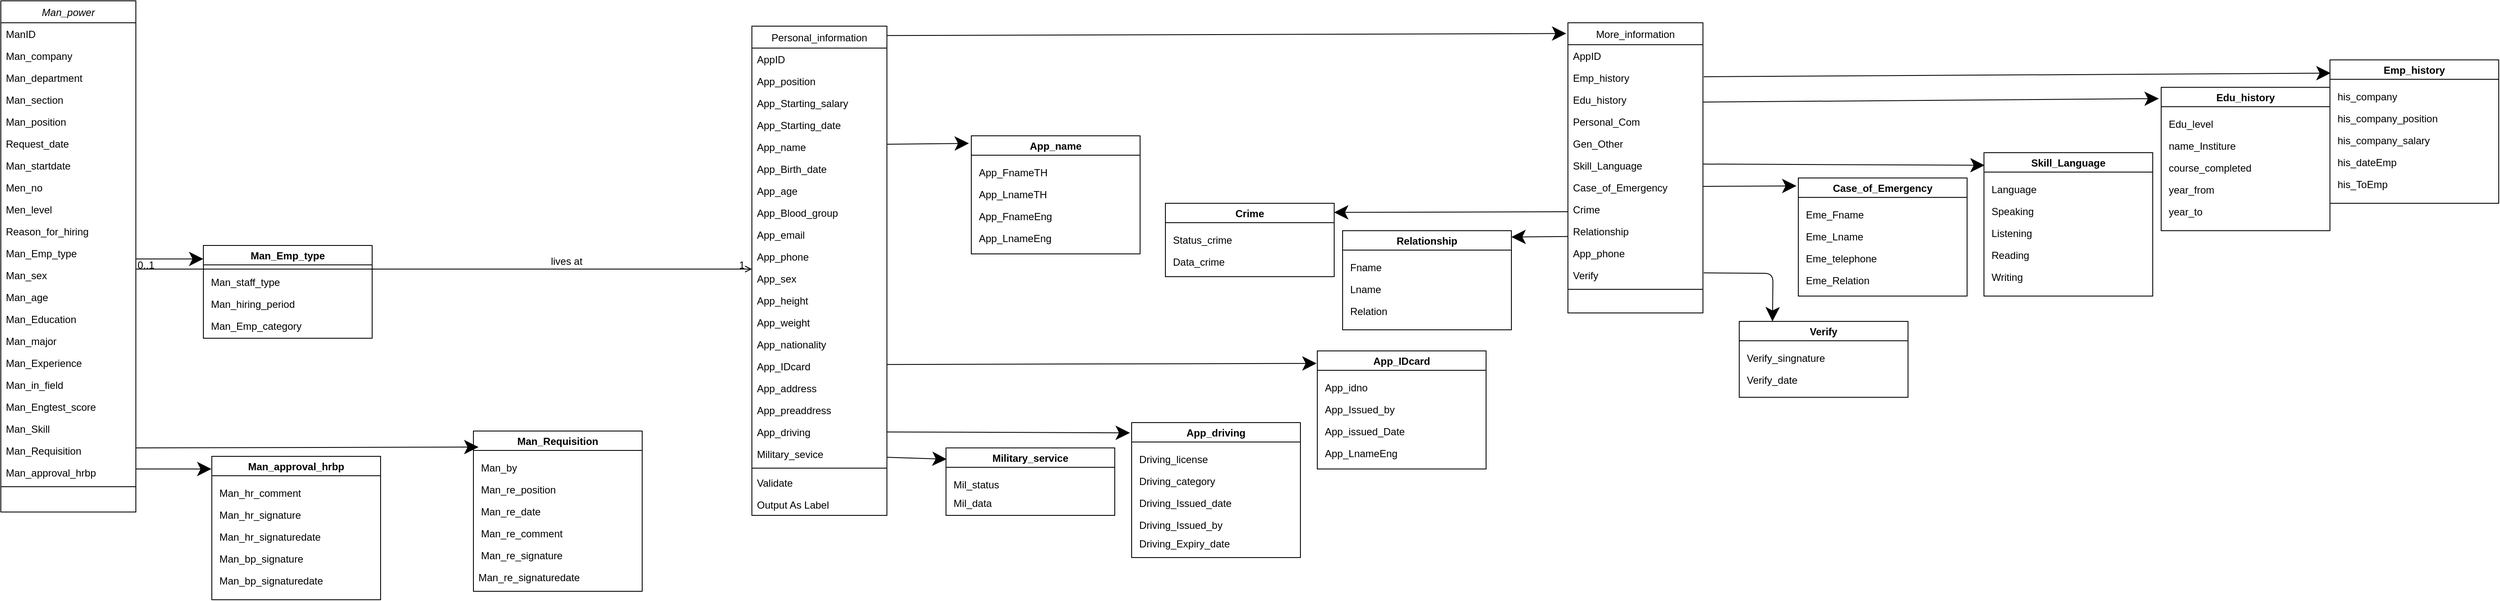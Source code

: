 <mxfile version="15.3.5" type="github"><diagram id="C5RBs43oDa-KdzZeNtuy" name="Page-1"><mxGraphModel dx="1483" dy="827" grid="1" gridSize="10" guides="1" tooltips="1" connect="1" arrows="1" fold="1" page="1" pageScale="1" pageWidth="827" pageHeight="1169" math="0" shadow="0"><root><mxCell id="WIyWlLk6GJQsqaUBKTNV-0"/><mxCell id="WIyWlLk6GJQsqaUBKTNV-1" parent="WIyWlLk6GJQsqaUBKTNV-0"/><mxCell id="zkfFHV4jXpPFQw0GAbJ--0" value="Man_power" style="swimlane;fontStyle=2;align=center;verticalAlign=top;childLayout=stackLayout;horizontal=1;startSize=26;horizontalStack=0;resizeParent=1;resizeLast=0;collapsible=1;marginBottom=0;rounded=0;shadow=0;strokeWidth=1;" parent="WIyWlLk6GJQsqaUBKTNV-1" vertex="1"><mxGeometry x="50" y="30" width="160" height="606" as="geometry"><mxRectangle x="230" y="140" width="160" height="26" as="alternateBounds"/></mxGeometry></mxCell><mxCell id="zkfFHV4jXpPFQw0GAbJ--1" value="ManID" style="text;align=left;verticalAlign=top;spacingLeft=4;spacingRight=4;overflow=hidden;rotatable=0;points=[[0,0.5],[1,0.5]];portConstraint=eastwest;" parent="zkfFHV4jXpPFQw0GAbJ--0" vertex="1"><mxGeometry y="26" width="160" height="26" as="geometry"/></mxCell><mxCell id="W8ViM3ZBRIf40E1-OJ4E-3" value="Man_company" style="text;align=left;verticalAlign=top;spacingLeft=4;spacingRight=4;overflow=hidden;rotatable=0;points=[[0,0.5],[1,0.5]];portConstraint=eastwest;rounded=0;shadow=0;html=0;" vertex="1" parent="zkfFHV4jXpPFQw0GAbJ--0"><mxGeometry y="52" width="160" height="26" as="geometry"/></mxCell><mxCell id="W8ViM3ZBRIf40E1-OJ4E-8" value="Man_department" style="text;align=left;verticalAlign=top;spacingLeft=4;spacingRight=4;overflow=hidden;rotatable=0;points=[[0,0.5],[1,0.5]];portConstraint=eastwest;rounded=0;shadow=0;html=0;" vertex="1" parent="zkfFHV4jXpPFQw0GAbJ--0"><mxGeometry y="78" width="160" height="26" as="geometry"/></mxCell><mxCell id="W8ViM3ZBRIf40E1-OJ4E-7" value="Man_section" style="text;align=left;verticalAlign=top;spacingLeft=4;spacingRight=4;overflow=hidden;rotatable=0;points=[[0,0.5],[1,0.5]];portConstraint=eastwest;rounded=0;shadow=0;html=0;" vertex="1" parent="zkfFHV4jXpPFQw0GAbJ--0"><mxGeometry y="104" width="160" height="26" as="geometry"/></mxCell><mxCell id="W8ViM3ZBRIf40E1-OJ4E-6" value="Man_position" style="text;align=left;verticalAlign=top;spacingLeft=4;spacingRight=4;overflow=hidden;rotatable=0;points=[[0,0.5],[1,0.5]];portConstraint=eastwest;rounded=0;shadow=0;html=0;" vertex="1" parent="zkfFHV4jXpPFQw0GAbJ--0"><mxGeometry y="130" width="160" height="26" as="geometry"/></mxCell><mxCell id="W8ViM3ZBRIf40E1-OJ4E-5" value="Request_date" style="text;align=left;verticalAlign=top;spacingLeft=4;spacingRight=4;overflow=hidden;rotatable=0;points=[[0,0.5],[1,0.5]];portConstraint=eastwest;rounded=0;shadow=0;html=0;" vertex="1" parent="zkfFHV4jXpPFQw0GAbJ--0"><mxGeometry y="156" width="160" height="26" as="geometry"/></mxCell><mxCell id="W8ViM3ZBRIf40E1-OJ4E-4" value="Man_startdate" style="text;align=left;verticalAlign=top;spacingLeft=4;spacingRight=4;overflow=hidden;rotatable=0;points=[[0,0.5],[1,0.5]];portConstraint=eastwest;rounded=0;shadow=0;html=0;" vertex="1" parent="zkfFHV4jXpPFQw0GAbJ--0"><mxGeometry y="182" width="160" height="26" as="geometry"/></mxCell><mxCell id="zkfFHV4jXpPFQw0GAbJ--2" value="Men_no" style="text;align=left;verticalAlign=top;spacingLeft=4;spacingRight=4;overflow=hidden;rotatable=0;points=[[0,0.5],[1,0.5]];portConstraint=eastwest;rounded=0;shadow=0;html=0;" parent="zkfFHV4jXpPFQw0GAbJ--0" vertex="1"><mxGeometry y="208" width="160" height="26" as="geometry"/></mxCell><mxCell id="W8ViM3ZBRIf40E1-OJ4E-1" value="Men_level" style="text;align=left;verticalAlign=top;spacingLeft=4;spacingRight=4;overflow=hidden;rotatable=0;points=[[0,0.5],[1,0.5]];portConstraint=eastwest;rounded=0;shadow=0;html=0;" vertex="1" parent="zkfFHV4jXpPFQw0GAbJ--0"><mxGeometry y="234" width="160" height="26" as="geometry"/></mxCell><mxCell id="W8ViM3ZBRIf40E1-OJ4E-2" value="Reason_for_hiring" style="text;align=left;verticalAlign=top;spacingLeft=4;spacingRight=4;overflow=hidden;rotatable=0;points=[[0,0.5],[1,0.5]];portConstraint=eastwest;rounded=0;shadow=0;html=0;" vertex="1" parent="zkfFHV4jXpPFQw0GAbJ--0"><mxGeometry y="260" width="160" height="26" as="geometry"/></mxCell><mxCell id="W8ViM3ZBRIf40E1-OJ4E-0" value="Man_Emp_type" style="text;align=left;verticalAlign=top;spacingLeft=4;spacingRight=4;overflow=hidden;rotatable=0;points=[[0,0.5],[1,0.5]];portConstraint=eastwest;rounded=0;shadow=0;html=0;" vertex="1" parent="zkfFHV4jXpPFQw0GAbJ--0"><mxGeometry y="286" width="160" height="26" as="geometry"/></mxCell><mxCell id="W8ViM3ZBRIf40E1-OJ4E-25" value="Man_sex" style="text;align=left;verticalAlign=top;spacingLeft=4;spacingRight=4;overflow=hidden;rotatable=0;points=[[0,0.5],[1,0.5]];portConstraint=eastwest;rounded=0;shadow=0;html=0;" vertex="1" parent="zkfFHV4jXpPFQw0GAbJ--0"><mxGeometry y="312" width="160" height="26" as="geometry"/></mxCell><mxCell id="W8ViM3ZBRIf40E1-OJ4E-24" value="Man_age" style="text;align=left;verticalAlign=top;spacingLeft=4;spacingRight=4;overflow=hidden;rotatable=0;points=[[0,0.5],[1,0.5]];portConstraint=eastwest;rounded=0;shadow=0;html=0;" vertex="1" parent="zkfFHV4jXpPFQw0GAbJ--0"><mxGeometry y="338" width="160" height="26" as="geometry"/></mxCell><mxCell id="W8ViM3ZBRIf40E1-OJ4E-23" value="Man_Education" style="text;align=left;verticalAlign=top;spacingLeft=4;spacingRight=4;overflow=hidden;rotatable=0;points=[[0,0.5],[1,0.5]];portConstraint=eastwest;rounded=0;shadow=0;html=0;" vertex="1" parent="zkfFHV4jXpPFQw0GAbJ--0"><mxGeometry y="364" width="160" height="26" as="geometry"/></mxCell><mxCell id="W8ViM3ZBRIf40E1-OJ4E-22" value="Man_major" style="text;align=left;verticalAlign=top;spacingLeft=4;spacingRight=4;overflow=hidden;rotatable=0;points=[[0,0.5],[1,0.5]];portConstraint=eastwest;rounded=0;shadow=0;html=0;" vertex="1" parent="zkfFHV4jXpPFQw0GAbJ--0"><mxGeometry y="390" width="160" height="26" as="geometry"/></mxCell><mxCell id="W8ViM3ZBRIf40E1-OJ4E-29" value="Man_Experience" style="text;align=left;verticalAlign=top;spacingLeft=4;spacingRight=4;overflow=hidden;rotatable=0;points=[[0,0.5],[1,0.5]];portConstraint=eastwest;rounded=0;shadow=0;html=0;" vertex="1" parent="zkfFHV4jXpPFQw0GAbJ--0"><mxGeometry y="416" width="160" height="26" as="geometry"/></mxCell><mxCell id="W8ViM3ZBRIf40E1-OJ4E-28" value="Man_in_field" style="text;align=left;verticalAlign=top;spacingLeft=4;spacingRight=4;overflow=hidden;rotatable=0;points=[[0,0.5],[1,0.5]];portConstraint=eastwest;rounded=0;shadow=0;html=0;" vertex="1" parent="zkfFHV4jXpPFQw0GAbJ--0"><mxGeometry y="442" width="160" height="26" as="geometry"/></mxCell><mxCell id="W8ViM3ZBRIf40E1-OJ4E-27" value="Man_Engtest_score" style="text;align=left;verticalAlign=top;spacingLeft=4;spacingRight=4;overflow=hidden;rotatable=0;points=[[0,0.5],[1,0.5]];portConstraint=eastwest;rounded=0;shadow=0;html=0;" vertex="1" parent="zkfFHV4jXpPFQw0GAbJ--0"><mxGeometry y="468" width="160" height="26" as="geometry"/></mxCell><mxCell id="W8ViM3ZBRIf40E1-OJ4E-26" value="Man_Skill" style="text;align=left;verticalAlign=top;spacingLeft=4;spacingRight=4;overflow=hidden;rotatable=0;points=[[0,0.5],[1,0.5]];portConstraint=eastwest;rounded=0;shadow=0;html=0;" vertex="1" parent="zkfFHV4jXpPFQw0GAbJ--0"><mxGeometry y="494" width="160" height="26" as="geometry"/></mxCell><mxCell id="W8ViM3ZBRIf40E1-OJ4E-21" value="Man_Requisition" style="text;align=left;verticalAlign=top;spacingLeft=4;spacingRight=4;overflow=hidden;rotatable=0;points=[[0,0.5],[1,0.5]];portConstraint=eastwest;rounded=0;shadow=0;html=0;" vertex="1" parent="zkfFHV4jXpPFQw0GAbJ--0"><mxGeometry y="520" width="160" height="26" as="geometry"/></mxCell><mxCell id="zkfFHV4jXpPFQw0GAbJ--3" value="Man_approval_hrbp" style="text;align=left;verticalAlign=top;spacingLeft=4;spacingRight=4;overflow=hidden;rotatable=0;points=[[0,0.5],[1,0.5]];portConstraint=eastwest;rounded=0;shadow=0;html=0;" parent="zkfFHV4jXpPFQw0GAbJ--0" vertex="1"><mxGeometry y="546" width="160" height="26" as="geometry"/></mxCell><mxCell id="zkfFHV4jXpPFQw0GAbJ--4" value="" style="line;html=1;strokeWidth=1;align=left;verticalAlign=middle;spacingTop=-1;spacingLeft=3;spacingRight=3;rotatable=0;labelPosition=right;points=[];portConstraint=eastwest;" parent="zkfFHV4jXpPFQw0GAbJ--0" vertex="1"><mxGeometry y="572" width="160" height="8" as="geometry"/></mxCell><mxCell id="zkfFHV4jXpPFQw0GAbJ--17" value="Personal_information" style="swimlane;fontStyle=0;align=center;verticalAlign=top;childLayout=stackLayout;horizontal=1;startSize=26;horizontalStack=0;resizeParent=1;resizeLast=0;collapsible=1;marginBottom=0;rounded=0;shadow=0;strokeWidth=1;" parent="WIyWlLk6GJQsqaUBKTNV-1" vertex="1"><mxGeometry x="940" y="60" width="160" height="580" as="geometry"><mxRectangle x="550" y="140" width="160" height="26" as="alternateBounds"/></mxGeometry></mxCell><mxCell id="zkfFHV4jXpPFQw0GAbJ--18" value="AppID" style="text;align=left;verticalAlign=top;spacingLeft=4;spacingRight=4;overflow=hidden;rotatable=0;points=[[0,0.5],[1,0.5]];portConstraint=eastwest;" parent="zkfFHV4jXpPFQw0GAbJ--17" vertex="1"><mxGeometry y="26" width="160" height="26" as="geometry"/></mxCell><mxCell id="zkfFHV4jXpPFQw0GAbJ--19" value="App_position" style="text;align=left;verticalAlign=top;spacingLeft=4;spacingRight=4;overflow=hidden;rotatable=0;points=[[0,0.5],[1,0.5]];portConstraint=eastwest;rounded=0;shadow=0;html=0;" parent="zkfFHV4jXpPFQw0GAbJ--17" vertex="1"><mxGeometry y="52" width="160" height="26" as="geometry"/></mxCell><mxCell id="zkfFHV4jXpPFQw0GAbJ--20" value="App_Starting_salary" style="text;align=left;verticalAlign=top;spacingLeft=4;spacingRight=4;overflow=hidden;rotatable=0;points=[[0,0.5],[1,0.5]];portConstraint=eastwest;rounded=0;shadow=0;html=0;" parent="zkfFHV4jXpPFQw0GAbJ--17" vertex="1"><mxGeometry y="78" width="160" height="26" as="geometry"/></mxCell><mxCell id="W8ViM3ZBRIf40E1-OJ4E-74" value="App_Starting_date" style="text;align=left;verticalAlign=top;spacingLeft=4;spacingRight=4;overflow=hidden;rotatable=0;points=[[0,0.5],[1,0.5]];portConstraint=eastwest;rounded=0;shadow=0;html=0;" vertex="1" parent="zkfFHV4jXpPFQw0GAbJ--17"><mxGeometry y="104" width="160" height="26" as="geometry"/></mxCell><mxCell id="W8ViM3ZBRIf40E1-OJ4E-77" value="App_name" style="text;align=left;verticalAlign=top;spacingLeft=4;spacingRight=4;overflow=hidden;rotatable=0;points=[[0,0.5],[1,0.5]];portConstraint=eastwest;rounded=0;shadow=0;html=0;" vertex="1" parent="zkfFHV4jXpPFQw0GAbJ--17"><mxGeometry y="130" width="160" height="26" as="geometry"/></mxCell><mxCell id="W8ViM3ZBRIf40E1-OJ4E-76" value="App_Birth_date" style="text;align=left;verticalAlign=top;spacingLeft=4;spacingRight=4;overflow=hidden;rotatable=0;points=[[0,0.5],[1,0.5]];portConstraint=eastwest;rounded=0;shadow=0;html=0;" vertex="1" parent="zkfFHV4jXpPFQw0GAbJ--17"><mxGeometry y="156" width="160" height="26" as="geometry"/></mxCell><mxCell id="W8ViM3ZBRIf40E1-OJ4E-75" value="App_age" style="text;align=left;verticalAlign=top;spacingLeft=4;spacingRight=4;overflow=hidden;rotatable=0;points=[[0,0.5],[1,0.5]];portConstraint=eastwest;rounded=0;shadow=0;html=0;" vertex="1" parent="zkfFHV4jXpPFQw0GAbJ--17"><mxGeometry y="182" width="160" height="26" as="geometry"/></mxCell><mxCell id="W8ViM3ZBRIf40E1-OJ4E-73" value="App_Blood_group" style="text;align=left;verticalAlign=top;spacingLeft=4;spacingRight=4;overflow=hidden;rotatable=0;points=[[0,0.5],[1,0.5]];portConstraint=eastwest;rounded=0;shadow=0;html=0;" vertex="1" parent="zkfFHV4jXpPFQw0GAbJ--17"><mxGeometry y="208" width="160" height="26" as="geometry"/></mxCell><mxCell id="zkfFHV4jXpPFQw0GAbJ--21" value="App_email" style="text;align=left;verticalAlign=top;spacingLeft=4;spacingRight=4;overflow=hidden;rotatable=0;points=[[0,0.5],[1,0.5]];portConstraint=eastwest;rounded=0;shadow=0;html=0;" parent="zkfFHV4jXpPFQw0GAbJ--17" vertex="1"><mxGeometry y="234" width="160" height="26" as="geometry"/></mxCell><mxCell id="W8ViM3ZBRIf40E1-OJ4E-88" value="App_phone" style="text;align=left;verticalAlign=top;spacingLeft=4;spacingRight=4;overflow=hidden;rotatable=0;points=[[0,0.5],[1,0.5]];portConstraint=eastwest;rounded=0;shadow=0;html=0;" vertex="1" parent="zkfFHV4jXpPFQw0GAbJ--17"><mxGeometry y="260" width="160" height="26" as="geometry"/></mxCell><mxCell id="W8ViM3ZBRIf40E1-OJ4E-87" value="App_sex" style="text;align=left;verticalAlign=top;spacingLeft=4;spacingRight=4;overflow=hidden;rotatable=0;points=[[0,0.5],[1,0.5]];portConstraint=eastwest;rounded=0;shadow=0;html=0;" vertex="1" parent="zkfFHV4jXpPFQw0GAbJ--17"><mxGeometry y="286" width="160" height="26" as="geometry"/></mxCell><mxCell id="W8ViM3ZBRIf40E1-OJ4E-89" value="App_height" style="text;align=left;verticalAlign=top;spacingLeft=4;spacingRight=4;overflow=hidden;rotatable=0;points=[[0,0.5],[1,0.5]];portConstraint=eastwest;rounded=0;shadow=0;html=0;" vertex="1" parent="zkfFHV4jXpPFQw0GAbJ--17"><mxGeometry y="312" width="160" height="26" as="geometry"/></mxCell><mxCell id="W8ViM3ZBRIf40E1-OJ4E-94" value="App_weight" style="text;align=left;verticalAlign=top;spacingLeft=4;spacingRight=4;overflow=hidden;rotatable=0;points=[[0,0.5],[1,0.5]];portConstraint=eastwest;rounded=0;shadow=0;html=0;" vertex="1" parent="zkfFHV4jXpPFQw0GAbJ--17"><mxGeometry y="338" width="160" height="26" as="geometry"/></mxCell><mxCell id="W8ViM3ZBRIf40E1-OJ4E-93" value="App_nationality" style="text;align=left;verticalAlign=top;spacingLeft=4;spacingRight=4;overflow=hidden;rotatable=0;points=[[0,0.5],[1,0.5]];portConstraint=eastwest;rounded=0;shadow=0;html=0;" vertex="1" parent="zkfFHV4jXpPFQw0GAbJ--17"><mxGeometry y="364" width="160" height="26" as="geometry"/></mxCell><mxCell id="W8ViM3ZBRIf40E1-OJ4E-92" value="App_IDcard" style="text;align=left;verticalAlign=top;spacingLeft=4;spacingRight=4;overflow=hidden;rotatable=0;points=[[0,0.5],[1,0.5]];portConstraint=eastwest;rounded=0;shadow=0;html=0;" vertex="1" parent="zkfFHV4jXpPFQw0GAbJ--17"><mxGeometry y="390" width="160" height="26" as="geometry"/></mxCell><mxCell id="W8ViM3ZBRIf40E1-OJ4E-91" value="App_address" style="text;align=left;verticalAlign=top;spacingLeft=4;spacingRight=4;overflow=hidden;rotatable=0;points=[[0,0.5],[1,0.5]];portConstraint=eastwest;rounded=0;shadow=0;html=0;" vertex="1" parent="zkfFHV4jXpPFQw0GAbJ--17"><mxGeometry y="416" width="160" height="26" as="geometry"/></mxCell><mxCell id="W8ViM3ZBRIf40E1-OJ4E-90" value="App_preaddress" style="text;align=left;verticalAlign=top;spacingLeft=4;spacingRight=4;overflow=hidden;rotatable=0;points=[[0,0.5],[1,0.5]];portConstraint=eastwest;rounded=0;shadow=0;html=0;" vertex="1" parent="zkfFHV4jXpPFQw0GAbJ--17"><mxGeometry y="442" width="160" height="26" as="geometry"/></mxCell><mxCell id="W8ViM3ZBRIf40E1-OJ4E-86" value="App_driving" style="text;align=left;verticalAlign=top;spacingLeft=4;spacingRight=4;overflow=hidden;rotatable=0;points=[[0,0.5],[1,0.5]];portConstraint=eastwest;rounded=0;shadow=0;html=0;" vertex="1" parent="zkfFHV4jXpPFQw0GAbJ--17"><mxGeometry y="468" width="160" height="26" as="geometry"/></mxCell><mxCell id="zkfFHV4jXpPFQw0GAbJ--22" value="Military_sevice" style="text;align=left;verticalAlign=top;spacingLeft=4;spacingRight=4;overflow=hidden;rotatable=0;points=[[0,0.5],[1,0.5]];portConstraint=eastwest;rounded=0;shadow=0;html=0;" parent="zkfFHV4jXpPFQw0GAbJ--17" vertex="1"><mxGeometry y="494" width="160" height="26" as="geometry"/></mxCell><mxCell id="zkfFHV4jXpPFQw0GAbJ--23" value="" style="line;html=1;strokeWidth=1;align=left;verticalAlign=middle;spacingTop=-1;spacingLeft=3;spacingRight=3;rotatable=0;labelPosition=right;points=[];portConstraint=eastwest;" parent="zkfFHV4jXpPFQw0GAbJ--17" vertex="1"><mxGeometry y="520" width="160" height="8" as="geometry"/></mxCell><mxCell id="zkfFHV4jXpPFQw0GAbJ--24" value="Validate" style="text;align=left;verticalAlign=top;spacingLeft=4;spacingRight=4;overflow=hidden;rotatable=0;points=[[0,0.5],[1,0.5]];portConstraint=eastwest;" parent="zkfFHV4jXpPFQw0GAbJ--17" vertex="1"><mxGeometry y="528" width="160" height="26" as="geometry"/></mxCell><mxCell id="zkfFHV4jXpPFQw0GAbJ--25" value="Output As Label" style="text;align=left;verticalAlign=top;spacingLeft=4;spacingRight=4;overflow=hidden;rotatable=0;points=[[0,0.5],[1,0.5]];portConstraint=eastwest;" parent="zkfFHV4jXpPFQw0GAbJ--17" vertex="1"><mxGeometry y="554" width="160" height="26" as="geometry"/></mxCell><mxCell id="zkfFHV4jXpPFQw0GAbJ--26" value="" style="endArrow=open;shadow=0;strokeWidth=1;rounded=0;endFill=1;edgeStyle=elbowEdgeStyle;elbow=vertical;" parent="WIyWlLk6GJQsqaUBKTNV-1" source="zkfFHV4jXpPFQw0GAbJ--0" target="zkfFHV4jXpPFQw0GAbJ--17" edge="1"><mxGeometry x="0.5" y="41" relative="1" as="geometry"><mxPoint x="380" y="192" as="sourcePoint"/><mxPoint x="540" y="192" as="targetPoint"/><mxPoint x="-40" y="32" as="offset"/></mxGeometry></mxCell><mxCell id="zkfFHV4jXpPFQw0GAbJ--27" value="0..1" style="resizable=0;align=left;verticalAlign=bottom;labelBackgroundColor=none;fontSize=12;" parent="zkfFHV4jXpPFQw0GAbJ--26" connectable="0" vertex="1"><mxGeometry x="-1" relative="1" as="geometry"><mxPoint y="4" as="offset"/></mxGeometry></mxCell><mxCell id="zkfFHV4jXpPFQw0GAbJ--28" value="1" style="resizable=0;align=right;verticalAlign=bottom;labelBackgroundColor=none;fontSize=12;" parent="zkfFHV4jXpPFQw0GAbJ--26" connectable="0" vertex="1"><mxGeometry x="1" relative="1" as="geometry"><mxPoint x="-7" y="4" as="offset"/></mxGeometry></mxCell><mxCell id="zkfFHV4jXpPFQw0GAbJ--29" value="lives at" style="text;html=1;resizable=0;points=[];;align=center;verticalAlign=middle;labelBackgroundColor=none;rounded=0;shadow=0;strokeWidth=1;fontSize=12;" parent="zkfFHV4jXpPFQw0GAbJ--26" vertex="1" connectable="0"><mxGeometry x="0.5" y="49" relative="1" as="geometry"><mxPoint x="-38" y="40" as="offset"/></mxGeometry></mxCell><mxCell id="W8ViM3ZBRIf40E1-OJ4E-13" value="Man_Emp_type" style="swimlane;hachureGap=4;pointerEvents=0;" vertex="1" parent="WIyWlLk6GJQsqaUBKTNV-1"><mxGeometry x="290" y="320" width="200" height="110" as="geometry"/></mxCell><mxCell id="W8ViM3ZBRIf40E1-OJ4E-14" value="Man_staff_type" style="text;align=left;verticalAlign=top;spacingLeft=4;spacingRight=4;overflow=hidden;rotatable=0;points=[[0,0.5],[1,0.5]];portConstraint=eastwest;rounded=0;shadow=0;html=0;" vertex="1" parent="W8ViM3ZBRIf40E1-OJ4E-13"><mxGeometry x="3" y="30" width="160" height="26" as="geometry"/></mxCell><mxCell id="W8ViM3ZBRIf40E1-OJ4E-16" value="Man_hiring_period" style="text;align=left;verticalAlign=top;spacingLeft=4;spacingRight=4;overflow=hidden;rotatable=0;points=[[0,0.5],[1,0.5]];portConstraint=eastwest;rounded=0;shadow=0;html=0;" vertex="1" parent="W8ViM3ZBRIf40E1-OJ4E-13"><mxGeometry x="3" y="56" width="160" height="26" as="geometry"/></mxCell><mxCell id="W8ViM3ZBRIf40E1-OJ4E-17" value="Man_Emp_category" style="text;align=left;verticalAlign=top;spacingLeft=4;spacingRight=4;overflow=hidden;rotatable=0;points=[[0,0.5],[1,0.5]];portConstraint=eastwest;rounded=0;shadow=0;html=0;" vertex="1" parent="W8ViM3ZBRIf40E1-OJ4E-13"><mxGeometry x="3" y="82" width="160" height="26" as="geometry"/></mxCell><mxCell id="W8ViM3ZBRIf40E1-OJ4E-19" value="" style="endArrow=classic;html=1;startSize=14;endSize=14;sourcePerimeterSpacing=8;targetPerimeterSpacing=8;entryX=0;entryY=0.145;entryDx=0;entryDy=0;entryPerimeter=0;" edge="1" parent="WIyWlLk6GJQsqaUBKTNV-1" target="W8ViM3ZBRIf40E1-OJ4E-13"><mxGeometry width="50" height="50" relative="1" as="geometry"><mxPoint x="210" y="336" as="sourcePoint"/><mxPoint x="260" y="286" as="targetPoint"/></mxGeometry></mxCell><mxCell id="W8ViM3ZBRIf40E1-OJ4E-30" value="Man_Requisition" style="swimlane;hachureGap=4;pointerEvents=0;" vertex="1" parent="WIyWlLk6GJQsqaUBKTNV-1"><mxGeometry x="610" y="540" width="200" height="190" as="geometry"/></mxCell><mxCell id="W8ViM3ZBRIf40E1-OJ4E-31" value="Man_by" style="text;align=left;verticalAlign=top;spacingLeft=4;spacingRight=4;overflow=hidden;rotatable=0;points=[[0,0.5],[1,0.5]];portConstraint=eastwest;rounded=0;shadow=0;html=0;" vertex="1" parent="W8ViM3ZBRIf40E1-OJ4E-30"><mxGeometry x="3" y="30" width="160" height="26" as="geometry"/></mxCell><mxCell id="W8ViM3ZBRIf40E1-OJ4E-32" value="Man_re_position" style="text;align=left;verticalAlign=top;spacingLeft=4;spacingRight=4;overflow=hidden;rotatable=0;points=[[0,0.5],[1,0.5]];portConstraint=eastwest;rounded=0;shadow=0;html=0;" vertex="1" parent="W8ViM3ZBRIf40E1-OJ4E-30"><mxGeometry x="3" y="56" width="160" height="26" as="geometry"/></mxCell><mxCell id="W8ViM3ZBRIf40E1-OJ4E-33" value="Man_re_date" style="text;align=left;verticalAlign=top;spacingLeft=4;spacingRight=4;overflow=hidden;rotatable=0;points=[[0,0.5],[1,0.5]];portConstraint=eastwest;rounded=0;shadow=0;html=0;" vertex="1" parent="W8ViM3ZBRIf40E1-OJ4E-30"><mxGeometry x="3" y="82" width="160" height="26" as="geometry"/></mxCell><mxCell id="W8ViM3ZBRIf40E1-OJ4E-34" value="Man_re_comment" style="text;align=left;verticalAlign=top;spacingLeft=4;spacingRight=4;overflow=hidden;rotatable=0;points=[[0,0.5],[1,0.5]];portConstraint=eastwest;rounded=0;shadow=0;html=0;" vertex="1" parent="W8ViM3ZBRIf40E1-OJ4E-30"><mxGeometry x="3" y="108" width="160" height="26" as="geometry"/></mxCell><mxCell id="W8ViM3ZBRIf40E1-OJ4E-35" value="Man_re_signature" style="text;align=left;verticalAlign=top;spacingLeft=4;spacingRight=4;overflow=hidden;rotatable=0;points=[[0,0.5],[1,0.5]];portConstraint=eastwest;rounded=0;shadow=0;html=0;" vertex="1" parent="W8ViM3ZBRIf40E1-OJ4E-30"><mxGeometry x="3" y="134" width="160" height="26" as="geometry"/></mxCell><mxCell id="W8ViM3ZBRIf40E1-OJ4E-36" value="Man_re_signaturedate" style="text;align=left;verticalAlign=top;spacingLeft=4;spacingRight=4;overflow=hidden;rotatable=0;points=[[0,0.5],[1,0.5]];portConstraint=eastwest;rounded=0;shadow=0;html=0;" vertex="1" parent="W8ViM3ZBRIf40E1-OJ4E-30"><mxGeometry y="160" width="160" height="26" as="geometry"/></mxCell><mxCell id="W8ViM3ZBRIf40E1-OJ4E-37" value="" style="endArrow=classic;html=1;startSize=14;endSize=14;sourcePerimeterSpacing=8;targetPerimeterSpacing=8;entryX=0.03;entryY=0.1;entryDx=0;entryDy=0;entryPerimeter=0;" edge="1" parent="WIyWlLk6GJQsqaUBKTNV-1" target="W8ViM3ZBRIf40E1-OJ4E-30"><mxGeometry width="50" height="50" relative="1" as="geometry"><mxPoint x="210" y="560.05" as="sourcePoint"/><mxPoint x="310" y="559" as="targetPoint"/></mxGeometry></mxCell><mxCell id="W8ViM3ZBRIf40E1-OJ4E-44" value="Man_approval_hrbp" style="swimlane;hachureGap=4;pointerEvents=0;" vertex="1" parent="WIyWlLk6GJQsqaUBKTNV-1"><mxGeometry x="300" y="570" width="200" height="170" as="geometry"/></mxCell><mxCell id="W8ViM3ZBRIf40E1-OJ4E-48" value="Man_hr_comment" style="text;align=left;verticalAlign=top;spacingLeft=4;spacingRight=4;overflow=hidden;rotatable=0;points=[[0,0.5],[1,0.5]];portConstraint=eastwest;rounded=0;shadow=0;html=0;" vertex="1" parent="W8ViM3ZBRIf40E1-OJ4E-44"><mxGeometry x="3" y="30" width="160" height="26" as="geometry"/></mxCell><mxCell id="W8ViM3ZBRIf40E1-OJ4E-49" value="Man_hr_signature" style="text;align=left;verticalAlign=top;spacingLeft=4;spacingRight=4;overflow=hidden;rotatable=0;points=[[0,0.5],[1,0.5]];portConstraint=eastwest;rounded=0;shadow=0;html=0;" vertex="1" parent="W8ViM3ZBRIf40E1-OJ4E-44"><mxGeometry x="3" y="56" width="160" height="26" as="geometry"/></mxCell><mxCell id="W8ViM3ZBRIf40E1-OJ4E-50" value="Man_hr_signaturedate" style="text;align=left;verticalAlign=top;spacingLeft=4;spacingRight=4;overflow=hidden;rotatable=0;points=[[0,0.5],[1,0.5]];portConstraint=eastwest;rounded=0;shadow=0;html=0;" vertex="1" parent="W8ViM3ZBRIf40E1-OJ4E-44"><mxGeometry x="3" y="82" width="160" height="26" as="geometry"/></mxCell><mxCell id="W8ViM3ZBRIf40E1-OJ4E-70" value="Man_bp_signature" style="text;align=left;verticalAlign=top;spacingLeft=4;spacingRight=4;overflow=hidden;rotatable=0;points=[[0,0.5],[1,0.5]];portConstraint=eastwest;rounded=0;shadow=0;html=0;" vertex="1" parent="W8ViM3ZBRIf40E1-OJ4E-44"><mxGeometry x="3" y="108" width="160" height="26" as="geometry"/></mxCell><mxCell id="W8ViM3ZBRIf40E1-OJ4E-71" value="Man_bp_signaturedate" style="text;align=left;verticalAlign=top;spacingLeft=4;spacingRight=4;overflow=hidden;rotatable=0;points=[[0,0.5],[1,0.5]];portConstraint=eastwest;rounded=0;shadow=0;html=0;" vertex="1" parent="W8ViM3ZBRIf40E1-OJ4E-44"><mxGeometry x="3" y="134" width="160" height="26" as="geometry"/></mxCell><mxCell id="W8ViM3ZBRIf40E1-OJ4E-65" value="" style="endArrow=classic;html=1;startSize=14;endSize=14;sourcePerimeterSpacing=8;targetPerimeterSpacing=8;entryX=-0.002;entryY=0.088;entryDx=0;entryDy=0;entryPerimeter=0;" edge="1" parent="WIyWlLk6GJQsqaUBKTNV-1" target="W8ViM3ZBRIf40E1-OJ4E-44"><mxGeometry width="50" height="50" relative="1" as="geometry"><mxPoint x="210" y="585.05" as="sourcePoint"/><mxPoint x="290" y="585" as="targetPoint"/></mxGeometry></mxCell><mxCell id="W8ViM3ZBRIf40E1-OJ4E-78" value="App_name" style="swimlane;hachureGap=4;pointerEvents=0;" vertex="1" parent="WIyWlLk6GJQsqaUBKTNV-1"><mxGeometry x="1200" y="190" width="200" height="140" as="geometry"/></mxCell><mxCell id="W8ViM3ZBRIf40E1-OJ4E-79" value="App_FnameTH" style="text;align=left;verticalAlign=top;spacingLeft=4;spacingRight=4;overflow=hidden;rotatable=0;points=[[0,0.5],[1,0.5]];portConstraint=eastwest;rounded=0;shadow=0;html=0;" vertex="1" parent="W8ViM3ZBRIf40E1-OJ4E-78"><mxGeometry x="3" y="30" width="160" height="26" as="geometry"/></mxCell><mxCell id="W8ViM3ZBRIf40E1-OJ4E-80" value="App_LnameTH" style="text;align=left;verticalAlign=top;spacingLeft=4;spacingRight=4;overflow=hidden;rotatable=0;points=[[0,0.5],[1,0.5]];portConstraint=eastwest;rounded=0;shadow=0;html=0;" vertex="1" parent="W8ViM3ZBRIf40E1-OJ4E-78"><mxGeometry x="3" y="56" width="160" height="26" as="geometry"/></mxCell><mxCell id="W8ViM3ZBRIf40E1-OJ4E-81" value="App_FnameEng" style="text;align=left;verticalAlign=top;spacingLeft=4;spacingRight=4;overflow=hidden;rotatable=0;points=[[0,0.5],[1,0.5]];portConstraint=eastwest;rounded=0;shadow=0;html=0;" vertex="1" parent="W8ViM3ZBRIf40E1-OJ4E-78"><mxGeometry x="3" y="82" width="160" height="26" as="geometry"/></mxCell><mxCell id="W8ViM3ZBRIf40E1-OJ4E-82" value="App_LnameEng" style="text;align=left;verticalAlign=top;spacingLeft=4;spacingRight=4;overflow=hidden;rotatable=0;points=[[0,0.5],[1,0.5]];portConstraint=eastwest;rounded=0;shadow=0;html=0;" vertex="1" parent="W8ViM3ZBRIf40E1-OJ4E-78"><mxGeometry x="3" y="108" width="160" height="26" as="geometry"/></mxCell><mxCell id="W8ViM3ZBRIf40E1-OJ4E-85" value="" style="endArrow=classic;html=1;startSize=14;endSize=14;sourcePerimeterSpacing=8;targetPerimeterSpacing=8;entryX=-0.014;entryY=0.064;entryDx=0;entryDy=0;entryPerimeter=0;" edge="1" parent="WIyWlLk6GJQsqaUBKTNV-1" target="W8ViM3ZBRIf40E1-OJ4E-78"><mxGeometry width="50" height="50" relative="1" as="geometry"><mxPoint x="1100" y="200.05" as="sourcePoint"/><mxPoint x="1180" y="200.0" as="targetPoint"/></mxGeometry></mxCell><mxCell id="W8ViM3ZBRIf40E1-OJ4E-95" value="App_IDcard" style="swimlane;hachureGap=4;pointerEvents=0;" vertex="1" parent="WIyWlLk6GJQsqaUBKTNV-1"><mxGeometry x="1610" y="445" width="200" height="140" as="geometry"/></mxCell><mxCell id="W8ViM3ZBRIf40E1-OJ4E-96" value="App_idno" style="text;align=left;verticalAlign=top;spacingLeft=4;spacingRight=4;overflow=hidden;rotatable=0;points=[[0,0.5],[1,0.5]];portConstraint=eastwest;rounded=0;shadow=0;html=0;" vertex="1" parent="W8ViM3ZBRIf40E1-OJ4E-95"><mxGeometry x="3" y="30" width="160" height="26" as="geometry"/></mxCell><mxCell id="W8ViM3ZBRIf40E1-OJ4E-97" value="App_Issued_by" style="text;align=left;verticalAlign=top;spacingLeft=4;spacingRight=4;overflow=hidden;rotatable=0;points=[[0,0.5],[1,0.5]];portConstraint=eastwest;rounded=0;shadow=0;html=0;" vertex="1" parent="W8ViM3ZBRIf40E1-OJ4E-95"><mxGeometry x="3" y="56" width="160" height="26" as="geometry"/></mxCell><mxCell id="W8ViM3ZBRIf40E1-OJ4E-98" value="App_issued_Date" style="text;align=left;verticalAlign=top;spacingLeft=4;spacingRight=4;overflow=hidden;rotatable=0;points=[[0,0.5],[1,0.5]];portConstraint=eastwest;rounded=0;shadow=0;html=0;" vertex="1" parent="W8ViM3ZBRIf40E1-OJ4E-95"><mxGeometry x="3" y="82" width="160" height="26" as="geometry"/></mxCell><mxCell id="W8ViM3ZBRIf40E1-OJ4E-99" value="App_LnameEng" style="text;align=left;verticalAlign=top;spacingLeft=4;spacingRight=4;overflow=hidden;rotatable=0;points=[[0,0.5],[1,0.5]];portConstraint=eastwest;rounded=0;shadow=0;html=0;" vertex="1" parent="W8ViM3ZBRIf40E1-OJ4E-95"><mxGeometry x="3" y="108" width="160" height="26" as="geometry"/></mxCell><mxCell id="W8ViM3ZBRIf40E1-OJ4E-100" value="" style="endArrow=classic;html=1;startSize=14;endSize=14;sourcePerimeterSpacing=8;targetPerimeterSpacing=8;entryX=-0.004;entryY=0.106;entryDx=0;entryDy=0;entryPerimeter=0;" edge="1" parent="WIyWlLk6GJQsqaUBKTNV-1" target="W8ViM3ZBRIf40E1-OJ4E-95"><mxGeometry width="50" height="50" relative="1" as="geometry"><mxPoint x="1100" y="461.09" as="sourcePoint"/><mxPoint x="1170" y="460" as="targetPoint"/></mxGeometry></mxCell><mxCell id="W8ViM3ZBRIf40E1-OJ4E-101" value="App_driving" style="swimlane;hachureGap=4;pointerEvents=0;" vertex="1" parent="WIyWlLk6GJQsqaUBKTNV-1"><mxGeometry x="1390" y="530" width="200" height="160" as="geometry"/></mxCell><mxCell id="W8ViM3ZBRIf40E1-OJ4E-102" value="Driving_license" style="text;align=left;verticalAlign=top;spacingLeft=4;spacingRight=4;overflow=hidden;rotatable=0;points=[[0,0.5],[1,0.5]];portConstraint=eastwest;rounded=0;shadow=0;html=0;" vertex="1" parent="W8ViM3ZBRIf40E1-OJ4E-101"><mxGeometry x="3" y="30" width="160" height="26" as="geometry"/></mxCell><mxCell id="W8ViM3ZBRIf40E1-OJ4E-103" value="Driving_category" style="text;align=left;verticalAlign=top;spacingLeft=4;spacingRight=4;overflow=hidden;rotatable=0;points=[[0,0.5],[1,0.5]];portConstraint=eastwest;rounded=0;shadow=0;html=0;" vertex="1" parent="W8ViM3ZBRIf40E1-OJ4E-101"><mxGeometry x="3" y="56" width="160" height="26" as="geometry"/></mxCell><mxCell id="W8ViM3ZBRIf40E1-OJ4E-104" value="Driving_Issued_date" style="text;align=left;verticalAlign=top;spacingLeft=4;spacingRight=4;overflow=hidden;rotatable=0;points=[[0,0.5],[1,0.5]];portConstraint=eastwest;rounded=0;shadow=0;html=0;" vertex="1" parent="W8ViM3ZBRIf40E1-OJ4E-101"><mxGeometry x="3" y="82" width="160" height="26" as="geometry"/></mxCell><mxCell id="W8ViM3ZBRIf40E1-OJ4E-105" value="Driving_Issued_by" style="text;align=left;verticalAlign=top;spacingLeft=4;spacingRight=4;overflow=hidden;rotatable=0;points=[[0,0.5],[1,0.5]];portConstraint=eastwest;rounded=0;shadow=0;html=0;" vertex="1" parent="W8ViM3ZBRIf40E1-OJ4E-101"><mxGeometry x="3" y="108" width="160" height="26" as="geometry"/></mxCell><mxCell id="W8ViM3ZBRIf40E1-OJ4E-107" value="Driving_Expiry_date" style="text;align=left;verticalAlign=top;spacingLeft=4;spacingRight=4;overflow=hidden;rotatable=0;points=[[0,0.5],[1,0.5]];portConstraint=eastwest;rounded=0;shadow=0;html=0;" vertex="1" parent="W8ViM3ZBRIf40E1-OJ4E-101"><mxGeometry x="3" y="130" width="160" height="26" as="geometry"/></mxCell><mxCell id="W8ViM3ZBRIf40E1-OJ4E-106" value="" style="endArrow=classic;html=1;startSize=14;endSize=14;sourcePerimeterSpacing=8;targetPerimeterSpacing=8;entryX=-0.01;entryY=0.076;entryDx=0;entryDy=0;entryPerimeter=0;" edge="1" parent="WIyWlLk6GJQsqaUBKTNV-1" target="W8ViM3ZBRIf40E1-OJ4E-101"><mxGeometry width="50" height="50" relative="1" as="geometry"><mxPoint x="1100" y="541.09" as="sourcePoint"/><mxPoint x="1140" y="537" as="targetPoint"/></mxGeometry></mxCell><mxCell id="W8ViM3ZBRIf40E1-OJ4E-108" value="Military_service" style="swimlane;hachureGap=4;pointerEvents=0;" vertex="1" parent="WIyWlLk6GJQsqaUBKTNV-1"><mxGeometry x="1170" y="560" width="200" height="80" as="geometry"/></mxCell><mxCell id="W8ViM3ZBRIf40E1-OJ4E-109" value="Mil_status" style="text;align=left;verticalAlign=top;spacingLeft=4;spacingRight=4;overflow=hidden;rotatable=0;points=[[0,0.5],[1,0.5]];portConstraint=eastwest;rounded=0;shadow=0;html=0;" vertex="1" parent="W8ViM3ZBRIf40E1-OJ4E-108"><mxGeometry x="3" y="30" width="160" height="26" as="geometry"/></mxCell><mxCell id="W8ViM3ZBRIf40E1-OJ4E-115" value="Mil_data" style="text;align=left;verticalAlign=top;spacingLeft=4;spacingRight=4;overflow=hidden;rotatable=0;points=[[0,0.5],[1,0.5]];portConstraint=eastwest;rounded=0;shadow=0;html=0;" vertex="1" parent="W8ViM3ZBRIf40E1-OJ4E-108"><mxGeometry x="3" y="52" width="160" height="26" as="geometry"/></mxCell><mxCell id="W8ViM3ZBRIf40E1-OJ4E-114" value="" style="endArrow=classic;html=1;startSize=14;endSize=14;sourcePerimeterSpacing=8;targetPerimeterSpacing=8;entryX=0.004;entryY=0.167;entryDx=0;entryDy=0;entryPerimeter=0;" edge="1" parent="WIyWlLk6GJQsqaUBKTNV-1" target="W8ViM3ZBRIf40E1-OJ4E-108"><mxGeometry width="50" height="50" relative="1" as="geometry"><mxPoint x="1100" y="571.09" as="sourcePoint"/><mxPoint x="1140" y="567" as="targetPoint"/></mxGeometry></mxCell><mxCell id="W8ViM3ZBRIf40E1-OJ4E-116" value="More_information" style="swimlane;fontStyle=0;align=center;verticalAlign=top;childLayout=stackLayout;horizontal=1;startSize=26;horizontalStack=0;resizeParent=1;resizeLast=0;collapsible=1;marginBottom=0;rounded=0;shadow=0;strokeWidth=1;" vertex="1" parent="WIyWlLk6GJQsqaUBKTNV-1"><mxGeometry x="1907" y="56" width="160" height="344" as="geometry"><mxRectangle x="550" y="140" width="160" height="26" as="alternateBounds"/></mxGeometry></mxCell><mxCell id="W8ViM3ZBRIf40E1-OJ4E-117" value="AppID" style="text;align=left;verticalAlign=top;spacingLeft=4;spacingRight=4;overflow=hidden;rotatable=0;points=[[0,0.5],[1,0.5]];portConstraint=eastwest;" vertex="1" parent="W8ViM3ZBRIf40E1-OJ4E-116"><mxGeometry y="26" width="160" height="26" as="geometry"/></mxCell><mxCell id="W8ViM3ZBRIf40E1-OJ4E-118" value="Emp_history" style="text;align=left;verticalAlign=top;spacingLeft=4;spacingRight=4;overflow=hidden;rotatable=0;points=[[0,0.5],[1,0.5]];portConstraint=eastwest;rounded=0;shadow=0;html=0;" vertex="1" parent="W8ViM3ZBRIf40E1-OJ4E-116"><mxGeometry y="52" width="160" height="26" as="geometry"/></mxCell><mxCell id="W8ViM3ZBRIf40E1-OJ4E-119" value="Edu_history" style="text;align=left;verticalAlign=top;spacingLeft=4;spacingRight=4;overflow=hidden;rotatable=0;points=[[0,0.5],[1,0.5]];portConstraint=eastwest;rounded=0;shadow=0;html=0;" vertex="1" parent="W8ViM3ZBRIf40E1-OJ4E-116"><mxGeometry y="78" width="160" height="26" as="geometry"/></mxCell><mxCell id="W8ViM3ZBRIf40E1-OJ4E-120" value="Personal_Com" style="text;align=left;verticalAlign=top;spacingLeft=4;spacingRight=4;overflow=hidden;rotatable=0;points=[[0,0.5],[1,0.5]];portConstraint=eastwest;rounded=0;shadow=0;html=0;" vertex="1" parent="W8ViM3ZBRIf40E1-OJ4E-116"><mxGeometry y="104" width="160" height="26" as="geometry"/></mxCell><mxCell id="W8ViM3ZBRIf40E1-OJ4E-121" value="Gen_Other" style="text;align=left;verticalAlign=top;spacingLeft=4;spacingRight=4;overflow=hidden;rotatable=0;points=[[0,0.5],[1,0.5]];portConstraint=eastwest;rounded=0;shadow=0;html=0;" vertex="1" parent="W8ViM3ZBRIf40E1-OJ4E-116"><mxGeometry y="130" width="160" height="26" as="geometry"/></mxCell><mxCell id="W8ViM3ZBRIf40E1-OJ4E-122" value="Skill_Language" style="text;align=left;verticalAlign=top;spacingLeft=4;spacingRight=4;overflow=hidden;rotatable=0;points=[[0,0.5],[1,0.5]];portConstraint=eastwest;rounded=0;shadow=0;html=0;" vertex="1" parent="W8ViM3ZBRIf40E1-OJ4E-116"><mxGeometry y="156" width="160" height="26" as="geometry"/></mxCell><mxCell id="W8ViM3ZBRIf40E1-OJ4E-123" value="Case_of_Emergency" style="text;align=left;verticalAlign=top;spacingLeft=4;spacingRight=4;overflow=hidden;rotatable=0;points=[[0,0.5],[1,0.5]];portConstraint=eastwest;rounded=0;shadow=0;html=0;" vertex="1" parent="W8ViM3ZBRIf40E1-OJ4E-116"><mxGeometry y="182" width="160" height="26" as="geometry"/></mxCell><mxCell id="W8ViM3ZBRIf40E1-OJ4E-124" value="Crime" style="text;align=left;verticalAlign=top;spacingLeft=4;spacingRight=4;overflow=hidden;rotatable=0;points=[[0,0.5],[1,0.5]];portConstraint=eastwest;rounded=0;shadow=0;html=0;" vertex="1" parent="W8ViM3ZBRIf40E1-OJ4E-116"><mxGeometry y="208" width="160" height="26" as="geometry"/></mxCell><mxCell id="W8ViM3ZBRIf40E1-OJ4E-125" value="Relationship" style="text;align=left;verticalAlign=top;spacingLeft=4;spacingRight=4;overflow=hidden;rotatable=0;points=[[0,0.5],[1,0.5]];portConstraint=eastwest;rounded=0;shadow=0;html=0;" vertex="1" parent="W8ViM3ZBRIf40E1-OJ4E-116"><mxGeometry y="234" width="160" height="26" as="geometry"/></mxCell><mxCell id="W8ViM3ZBRIf40E1-OJ4E-126" value="App_phone" style="text;align=left;verticalAlign=top;spacingLeft=4;spacingRight=4;overflow=hidden;rotatable=0;points=[[0,0.5],[1,0.5]];portConstraint=eastwest;rounded=0;shadow=0;html=0;" vertex="1" parent="W8ViM3ZBRIf40E1-OJ4E-116"><mxGeometry y="260" width="160" height="26" as="geometry"/></mxCell><mxCell id="W8ViM3ZBRIf40E1-OJ4E-127" value="Verify" style="text;align=left;verticalAlign=top;spacingLeft=4;spacingRight=4;overflow=hidden;rotatable=0;points=[[0,0.5],[1,0.5]];portConstraint=eastwest;rounded=0;shadow=0;html=0;" vertex="1" parent="W8ViM3ZBRIf40E1-OJ4E-116"><mxGeometry y="286" width="160" height="26" as="geometry"/></mxCell><mxCell id="W8ViM3ZBRIf40E1-OJ4E-136" value="" style="line;html=1;strokeWidth=1;align=left;verticalAlign=middle;spacingTop=-1;spacingLeft=3;spacingRight=3;rotatable=0;labelPosition=right;points=[];portConstraint=eastwest;" vertex="1" parent="W8ViM3ZBRIf40E1-OJ4E-116"><mxGeometry y="312" width="160" height="8" as="geometry"/></mxCell><mxCell id="W8ViM3ZBRIf40E1-OJ4E-139" value="" style="endArrow=classic;html=1;startSize=14;endSize=14;sourcePerimeterSpacing=8;targetPerimeterSpacing=8;entryX=-0.012;entryY=0.037;entryDx=0;entryDy=0;entryPerimeter=0;" edge="1" parent="WIyWlLk6GJQsqaUBKTNV-1" target="W8ViM3ZBRIf40E1-OJ4E-116"><mxGeometry width="50" height="50" relative="1" as="geometry"><mxPoint x="1100" y="71.09" as="sourcePoint"/><mxPoint x="1197.2" y="70.0" as="targetPoint"/></mxGeometry></mxCell><mxCell id="W8ViM3ZBRIf40E1-OJ4E-140" value="Emp_history" style="swimlane;hachureGap=4;pointerEvents=0;" vertex="1" parent="WIyWlLk6GJQsqaUBKTNV-1"><mxGeometry x="2810" y="100" width="200" height="170" as="geometry"/></mxCell><mxCell id="W8ViM3ZBRIf40E1-OJ4E-141" value="his_company" style="text;align=left;verticalAlign=top;spacingLeft=4;spacingRight=4;overflow=hidden;rotatable=0;points=[[0,0.5],[1,0.5]];portConstraint=eastwest;rounded=0;shadow=0;html=0;" vertex="1" parent="W8ViM3ZBRIf40E1-OJ4E-140"><mxGeometry x="3" y="30" width="160" height="26" as="geometry"/></mxCell><mxCell id="W8ViM3ZBRIf40E1-OJ4E-142" value="his_company_position" style="text;align=left;verticalAlign=top;spacingLeft=4;spacingRight=4;overflow=hidden;rotatable=0;points=[[0,0.5],[1,0.5]];portConstraint=eastwest;rounded=0;shadow=0;html=0;" vertex="1" parent="W8ViM3ZBRIf40E1-OJ4E-140"><mxGeometry x="3" y="56" width="160" height="26" as="geometry"/></mxCell><mxCell id="W8ViM3ZBRIf40E1-OJ4E-143" value="his_company_salary" style="text;align=left;verticalAlign=top;spacingLeft=4;spacingRight=4;overflow=hidden;rotatable=0;points=[[0,0.5],[1,0.5]];portConstraint=eastwest;rounded=0;shadow=0;html=0;" vertex="1" parent="W8ViM3ZBRIf40E1-OJ4E-140"><mxGeometry x="3" y="82" width="160" height="26" as="geometry"/></mxCell><mxCell id="W8ViM3ZBRIf40E1-OJ4E-144" value="his_dateEmp" style="text;align=left;verticalAlign=top;spacingLeft=4;spacingRight=4;overflow=hidden;rotatable=0;points=[[0,0.5],[1,0.5]];portConstraint=eastwest;rounded=0;shadow=0;html=0;" vertex="1" parent="W8ViM3ZBRIf40E1-OJ4E-140"><mxGeometry x="3" y="108" width="160" height="26" as="geometry"/></mxCell><mxCell id="W8ViM3ZBRIf40E1-OJ4E-146" value="his_ToEmp" style="text;align=left;verticalAlign=top;spacingLeft=4;spacingRight=4;overflow=hidden;rotatable=0;points=[[0,0.5],[1,0.5]];portConstraint=eastwest;rounded=0;shadow=0;html=0;" vertex="1" parent="W8ViM3ZBRIf40E1-OJ4E-140"><mxGeometry x="3" y="134" width="160" height="26" as="geometry"/></mxCell><mxCell id="W8ViM3ZBRIf40E1-OJ4E-145" value="" style="endArrow=classic;html=1;startSize=14;endSize=14;sourcePerimeterSpacing=8;targetPerimeterSpacing=8;entryX=0.004;entryY=0.092;entryDx=0;entryDy=0;entryPerimeter=0;" edge="1" parent="WIyWlLk6GJQsqaUBKTNV-1" target="W8ViM3ZBRIf40E1-OJ4E-140"><mxGeometry width="50" height="50" relative="1" as="geometry"><mxPoint x="2068" y="120.0" as="sourcePoint"/><mxPoint x="2138.8" y="122.27" as="targetPoint"/></mxGeometry></mxCell><mxCell id="W8ViM3ZBRIf40E1-OJ4E-147" value="Edu_history" style="swimlane;hachureGap=4;pointerEvents=0;" vertex="1" parent="WIyWlLk6GJQsqaUBKTNV-1"><mxGeometry x="2610" y="132.5" width="200" height="170" as="geometry"/></mxCell><mxCell id="W8ViM3ZBRIf40E1-OJ4E-148" value="Edu_level" style="text;align=left;verticalAlign=top;spacingLeft=4;spacingRight=4;overflow=hidden;rotatable=0;points=[[0,0.5],[1,0.5]];portConstraint=eastwest;rounded=0;shadow=0;html=0;" vertex="1" parent="W8ViM3ZBRIf40E1-OJ4E-147"><mxGeometry x="3" y="30" width="160" height="26" as="geometry"/></mxCell><mxCell id="W8ViM3ZBRIf40E1-OJ4E-149" value="name_Institure" style="text;align=left;verticalAlign=top;spacingLeft=4;spacingRight=4;overflow=hidden;rotatable=0;points=[[0,0.5],[1,0.5]];portConstraint=eastwest;rounded=0;shadow=0;html=0;" vertex="1" parent="W8ViM3ZBRIf40E1-OJ4E-147"><mxGeometry x="3" y="56" width="160" height="26" as="geometry"/></mxCell><mxCell id="W8ViM3ZBRIf40E1-OJ4E-150" value="course_completed" style="text;align=left;verticalAlign=top;spacingLeft=4;spacingRight=4;overflow=hidden;rotatable=0;points=[[0,0.5],[1,0.5]];portConstraint=eastwest;rounded=0;shadow=0;html=0;" vertex="1" parent="W8ViM3ZBRIf40E1-OJ4E-147"><mxGeometry x="3" y="82" width="160" height="26" as="geometry"/></mxCell><mxCell id="W8ViM3ZBRIf40E1-OJ4E-151" value="year_from" style="text;align=left;verticalAlign=top;spacingLeft=4;spacingRight=4;overflow=hidden;rotatable=0;points=[[0,0.5],[1,0.5]];portConstraint=eastwest;rounded=0;shadow=0;html=0;" vertex="1" parent="W8ViM3ZBRIf40E1-OJ4E-147"><mxGeometry x="3" y="108" width="160" height="26" as="geometry"/></mxCell><mxCell id="W8ViM3ZBRIf40E1-OJ4E-152" value="year_to" style="text;align=left;verticalAlign=top;spacingLeft=4;spacingRight=4;overflow=hidden;rotatable=0;points=[[0,0.5],[1,0.5]];portConstraint=eastwest;rounded=0;shadow=0;html=0;" vertex="1" parent="W8ViM3ZBRIf40E1-OJ4E-147"><mxGeometry x="3" y="134" width="160" height="26" as="geometry"/></mxCell><mxCell id="W8ViM3ZBRIf40E1-OJ4E-153" value="" style="endArrow=classic;html=1;startSize=14;endSize=14;sourcePerimeterSpacing=8;targetPerimeterSpacing=8;entryX=-0.014;entryY=0.079;entryDx=0;entryDy=0;entryPerimeter=0;" edge="1" parent="WIyWlLk6GJQsqaUBKTNV-1" target="W8ViM3ZBRIf40E1-OJ4E-147"><mxGeometry width="50" height="50" relative="1" as="geometry"><mxPoint x="2067" y="150.0" as="sourcePoint"/><mxPoint x="2137.8" y="152.27" as="targetPoint"/></mxGeometry></mxCell><mxCell id="W8ViM3ZBRIf40E1-OJ4E-154" value="Skill_Language" style="swimlane;hachureGap=4;pointerEvents=0;" vertex="1" parent="WIyWlLk6GJQsqaUBKTNV-1"><mxGeometry x="2400" y="210" width="200" height="170" as="geometry"/></mxCell><mxCell id="W8ViM3ZBRIf40E1-OJ4E-155" value="Language" style="text;align=left;verticalAlign=top;spacingLeft=4;spacingRight=4;overflow=hidden;rotatable=0;points=[[0,0.5],[1,0.5]];portConstraint=eastwest;rounded=0;shadow=0;html=0;" vertex="1" parent="W8ViM3ZBRIf40E1-OJ4E-154"><mxGeometry x="3" y="30" width="160" height="26" as="geometry"/></mxCell><mxCell id="W8ViM3ZBRIf40E1-OJ4E-156" value="Speaking" style="text;align=left;verticalAlign=top;spacingLeft=4;spacingRight=4;overflow=hidden;rotatable=0;points=[[0,0.5],[1,0.5]];portConstraint=eastwest;rounded=0;shadow=0;html=0;" vertex="1" parent="W8ViM3ZBRIf40E1-OJ4E-154"><mxGeometry x="3" y="56" width="160" height="26" as="geometry"/></mxCell><mxCell id="W8ViM3ZBRIf40E1-OJ4E-157" value="Listening" style="text;align=left;verticalAlign=top;spacingLeft=4;spacingRight=4;overflow=hidden;rotatable=0;points=[[0,0.5],[1,0.5]];portConstraint=eastwest;rounded=0;shadow=0;html=0;" vertex="1" parent="W8ViM3ZBRIf40E1-OJ4E-154"><mxGeometry x="3" y="82" width="160" height="26" as="geometry"/></mxCell><mxCell id="W8ViM3ZBRIf40E1-OJ4E-158" value="Reading" style="text;align=left;verticalAlign=top;spacingLeft=4;spacingRight=4;overflow=hidden;rotatable=0;points=[[0,0.5],[1,0.5]];portConstraint=eastwest;rounded=0;shadow=0;html=0;" vertex="1" parent="W8ViM3ZBRIf40E1-OJ4E-154"><mxGeometry x="3" y="108" width="160" height="26" as="geometry"/></mxCell><mxCell id="W8ViM3ZBRIf40E1-OJ4E-159" value="Writing" style="text;align=left;verticalAlign=top;spacingLeft=4;spacingRight=4;overflow=hidden;rotatable=0;points=[[0,0.5],[1,0.5]];portConstraint=eastwest;rounded=0;shadow=0;html=0;" vertex="1" parent="W8ViM3ZBRIf40E1-OJ4E-154"><mxGeometry x="3" y="134" width="160" height="26" as="geometry"/></mxCell><mxCell id="W8ViM3ZBRIf40E1-OJ4E-160" value="" style="endArrow=classic;html=1;startSize=14;endSize=14;sourcePerimeterSpacing=8;targetPerimeterSpacing=8;entryX=0.004;entryY=0.088;entryDx=0;entryDy=0;entryPerimeter=0;" edge="1" parent="WIyWlLk6GJQsqaUBKTNV-1" target="W8ViM3ZBRIf40E1-OJ4E-154"><mxGeometry width="50" height="50" relative="1" as="geometry"><mxPoint x="2067.0" y="223.5" as="sourcePoint"/><mxPoint x="2120" y="227" as="targetPoint"/></mxGeometry></mxCell><mxCell id="W8ViM3ZBRIf40E1-OJ4E-161" value="Case_of_Emergency" style="swimlane;hachureGap=4;pointerEvents=0;startSize=23;" vertex="1" parent="WIyWlLk6GJQsqaUBKTNV-1"><mxGeometry x="2180" y="240" width="200" height="140" as="geometry"/></mxCell><mxCell id="W8ViM3ZBRIf40E1-OJ4E-162" value="Eme_Fname" style="text;align=left;verticalAlign=top;spacingLeft=4;spacingRight=4;overflow=hidden;rotatable=0;points=[[0,0.5],[1,0.5]];portConstraint=eastwest;rounded=0;shadow=0;html=0;" vertex="1" parent="W8ViM3ZBRIf40E1-OJ4E-161"><mxGeometry x="3" y="30" width="160" height="26" as="geometry"/></mxCell><mxCell id="W8ViM3ZBRIf40E1-OJ4E-163" value="Eme_Lname" style="text;align=left;verticalAlign=top;spacingLeft=4;spacingRight=4;overflow=hidden;rotatable=0;points=[[0,0.5],[1,0.5]];portConstraint=eastwest;rounded=0;shadow=0;html=0;" vertex="1" parent="W8ViM3ZBRIf40E1-OJ4E-161"><mxGeometry x="3" y="56" width="160" height="26" as="geometry"/></mxCell><mxCell id="W8ViM3ZBRIf40E1-OJ4E-164" value="Eme_telephone" style="text;align=left;verticalAlign=top;spacingLeft=4;spacingRight=4;overflow=hidden;rotatable=0;points=[[0,0.5],[1,0.5]];portConstraint=eastwest;rounded=0;shadow=0;html=0;" vertex="1" parent="W8ViM3ZBRIf40E1-OJ4E-161"><mxGeometry x="3" y="82" width="160" height="26" as="geometry"/></mxCell><mxCell id="W8ViM3ZBRIf40E1-OJ4E-165" value="Eme_Relation" style="text;align=left;verticalAlign=top;spacingLeft=4;spacingRight=4;overflow=hidden;rotatable=0;points=[[0,0.5],[1,0.5]];portConstraint=eastwest;rounded=0;shadow=0;html=0;" vertex="1" parent="W8ViM3ZBRIf40E1-OJ4E-161"><mxGeometry x="3" y="108" width="160" height="26" as="geometry"/></mxCell><mxCell id="W8ViM3ZBRIf40E1-OJ4E-167" value="" style="endArrow=classic;html=1;startSize=14;endSize=14;sourcePerimeterSpacing=8;targetPerimeterSpacing=8;entryX=-0.011;entryY=0.067;entryDx=0;entryDy=0;entryPerimeter=0;" edge="1" parent="WIyWlLk6GJQsqaUBKTNV-1" target="W8ViM3ZBRIf40E1-OJ4E-161"><mxGeometry width="50" height="50" relative="1" as="geometry"><mxPoint x="2067" y="250.0" as="sourcePoint"/><mxPoint x="2137.8" y="252.27" as="targetPoint"/></mxGeometry></mxCell><mxCell id="W8ViM3ZBRIf40E1-OJ4E-168" value="" style="endArrow=classic;html=1;startSize=14;endSize=14;sourcePerimeterSpacing=8;targetPerimeterSpacing=8;entryX=0.999;entryY=0.124;entryDx=0;entryDy=0;entryPerimeter=0;" edge="1" parent="WIyWlLk6GJQsqaUBKTNV-1" target="W8ViM3ZBRIf40E1-OJ4E-169"><mxGeometry width="50" height="50" relative="1" as="geometry"><mxPoint x="1907" y="280" as="sourcePoint"/><mxPoint x="1650" y="280" as="targetPoint"/></mxGeometry></mxCell><mxCell id="W8ViM3ZBRIf40E1-OJ4E-169" value="Crime" style="swimlane;hachureGap=4;pointerEvents=0;startSize=23;" vertex="1" parent="WIyWlLk6GJQsqaUBKTNV-1"><mxGeometry x="1430" y="270" width="200" height="87" as="geometry"/></mxCell><mxCell id="W8ViM3ZBRIf40E1-OJ4E-170" value="Status_crime" style="text;align=left;verticalAlign=top;spacingLeft=4;spacingRight=4;overflow=hidden;rotatable=0;points=[[0,0.5],[1,0.5]];portConstraint=eastwest;rounded=0;shadow=0;html=0;" vertex="1" parent="W8ViM3ZBRIf40E1-OJ4E-169"><mxGeometry x="3" y="30" width="160" height="26" as="geometry"/></mxCell><mxCell id="W8ViM3ZBRIf40E1-OJ4E-171" value="Data_crime" style="text;align=left;verticalAlign=top;spacingLeft=4;spacingRight=4;overflow=hidden;rotatable=0;points=[[0,0.5],[1,0.5]];portConstraint=eastwest;rounded=0;shadow=0;html=0;" vertex="1" parent="W8ViM3ZBRIf40E1-OJ4E-169"><mxGeometry x="3" y="56" width="160" height="26" as="geometry"/></mxCell><mxCell id="W8ViM3ZBRIf40E1-OJ4E-174" value="" style="endArrow=classic;html=1;startSize=14;endSize=14;sourcePerimeterSpacing=8;targetPerimeterSpacing=8;" edge="1" parent="WIyWlLk6GJQsqaUBKTNV-1"><mxGeometry width="50" height="50" relative="1" as="geometry"><mxPoint x="1907.0" y="309.41" as="sourcePoint"/><mxPoint x="1840" y="310" as="targetPoint"/></mxGeometry></mxCell><mxCell id="W8ViM3ZBRIf40E1-OJ4E-175" value="Relationship" style="swimlane;hachureGap=4;pointerEvents=0;startSize=23;" vertex="1" parent="WIyWlLk6GJQsqaUBKTNV-1"><mxGeometry x="1640" y="302.5" width="200" height="117.5" as="geometry"/></mxCell><mxCell id="W8ViM3ZBRIf40E1-OJ4E-176" value="Fname" style="text;align=left;verticalAlign=top;spacingLeft=4;spacingRight=4;overflow=hidden;rotatable=0;points=[[0,0.5],[1,0.5]];portConstraint=eastwest;rounded=0;shadow=0;html=0;" vertex="1" parent="W8ViM3ZBRIf40E1-OJ4E-175"><mxGeometry x="3" y="30" width="160" height="26" as="geometry"/></mxCell><mxCell id="W8ViM3ZBRIf40E1-OJ4E-177" value="Lname" style="text;align=left;verticalAlign=top;spacingLeft=4;spacingRight=4;overflow=hidden;rotatable=0;points=[[0,0.5],[1,0.5]];portConstraint=eastwest;rounded=0;shadow=0;html=0;" vertex="1" parent="W8ViM3ZBRIf40E1-OJ4E-175"><mxGeometry x="3" y="56" width="160" height="26" as="geometry"/></mxCell><mxCell id="W8ViM3ZBRIf40E1-OJ4E-178" value="Relation" style="text;align=left;verticalAlign=top;spacingLeft=4;spacingRight=4;overflow=hidden;rotatable=0;points=[[0,0.5],[1,0.5]];portConstraint=eastwest;rounded=0;shadow=0;html=0;" vertex="1" parent="W8ViM3ZBRIf40E1-OJ4E-175"><mxGeometry x="3" y="82" width="160" height="26" as="geometry"/></mxCell><mxCell id="W8ViM3ZBRIf40E1-OJ4E-179" value="Verify" style="swimlane;hachureGap=4;pointerEvents=0;startSize=23;" vertex="1" parent="WIyWlLk6GJQsqaUBKTNV-1"><mxGeometry x="2110" y="410" width="200" height="90" as="geometry"/></mxCell><mxCell id="W8ViM3ZBRIf40E1-OJ4E-180" value="Verify_singnature" style="text;align=left;verticalAlign=top;spacingLeft=4;spacingRight=4;overflow=hidden;rotatable=0;points=[[0,0.5],[1,0.5]];portConstraint=eastwest;rounded=0;shadow=0;html=0;" vertex="1" parent="W8ViM3ZBRIf40E1-OJ4E-179"><mxGeometry x="3" y="30" width="160" height="26" as="geometry"/></mxCell><mxCell id="W8ViM3ZBRIf40E1-OJ4E-181" value="Verify_date" style="text;align=left;verticalAlign=top;spacingLeft=4;spacingRight=4;overflow=hidden;rotatable=0;points=[[0,0.5],[1,0.5]];portConstraint=eastwest;rounded=0;shadow=0;html=0;" vertex="1" parent="W8ViM3ZBRIf40E1-OJ4E-179"><mxGeometry x="3" y="56" width="160" height="26" as="geometry"/></mxCell><mxCell id="W8ViM3ZBRIf40E1-OJ4E-184" value="" style="endArrow=classic;html=1;startSize=14;endSize=14;sourcePerimeterSpacing=8;targetPerimeterSpacing=8;entryX=0.197;entryY=0;entryDx=0;entryDy=0;entryPerimeter=0;" edge="1" parent="WIyWlLk6GJQsqaUBKTNV-1" target="W8ViM3ZBRIf40E1-OJ4E-179"><mxGeometry width="50" height="50" relative="1" as="geometry"><mxPoint x="2068" y="352.5" as="sourcePoint"/><mxPoint x="2150" y="420" as="targetPoint"/><Array as="points"><mxPoint x="2150" y="353"/></Array></mxGeometry></mxCell></root></mxGraphModel></diagram></mxfile>